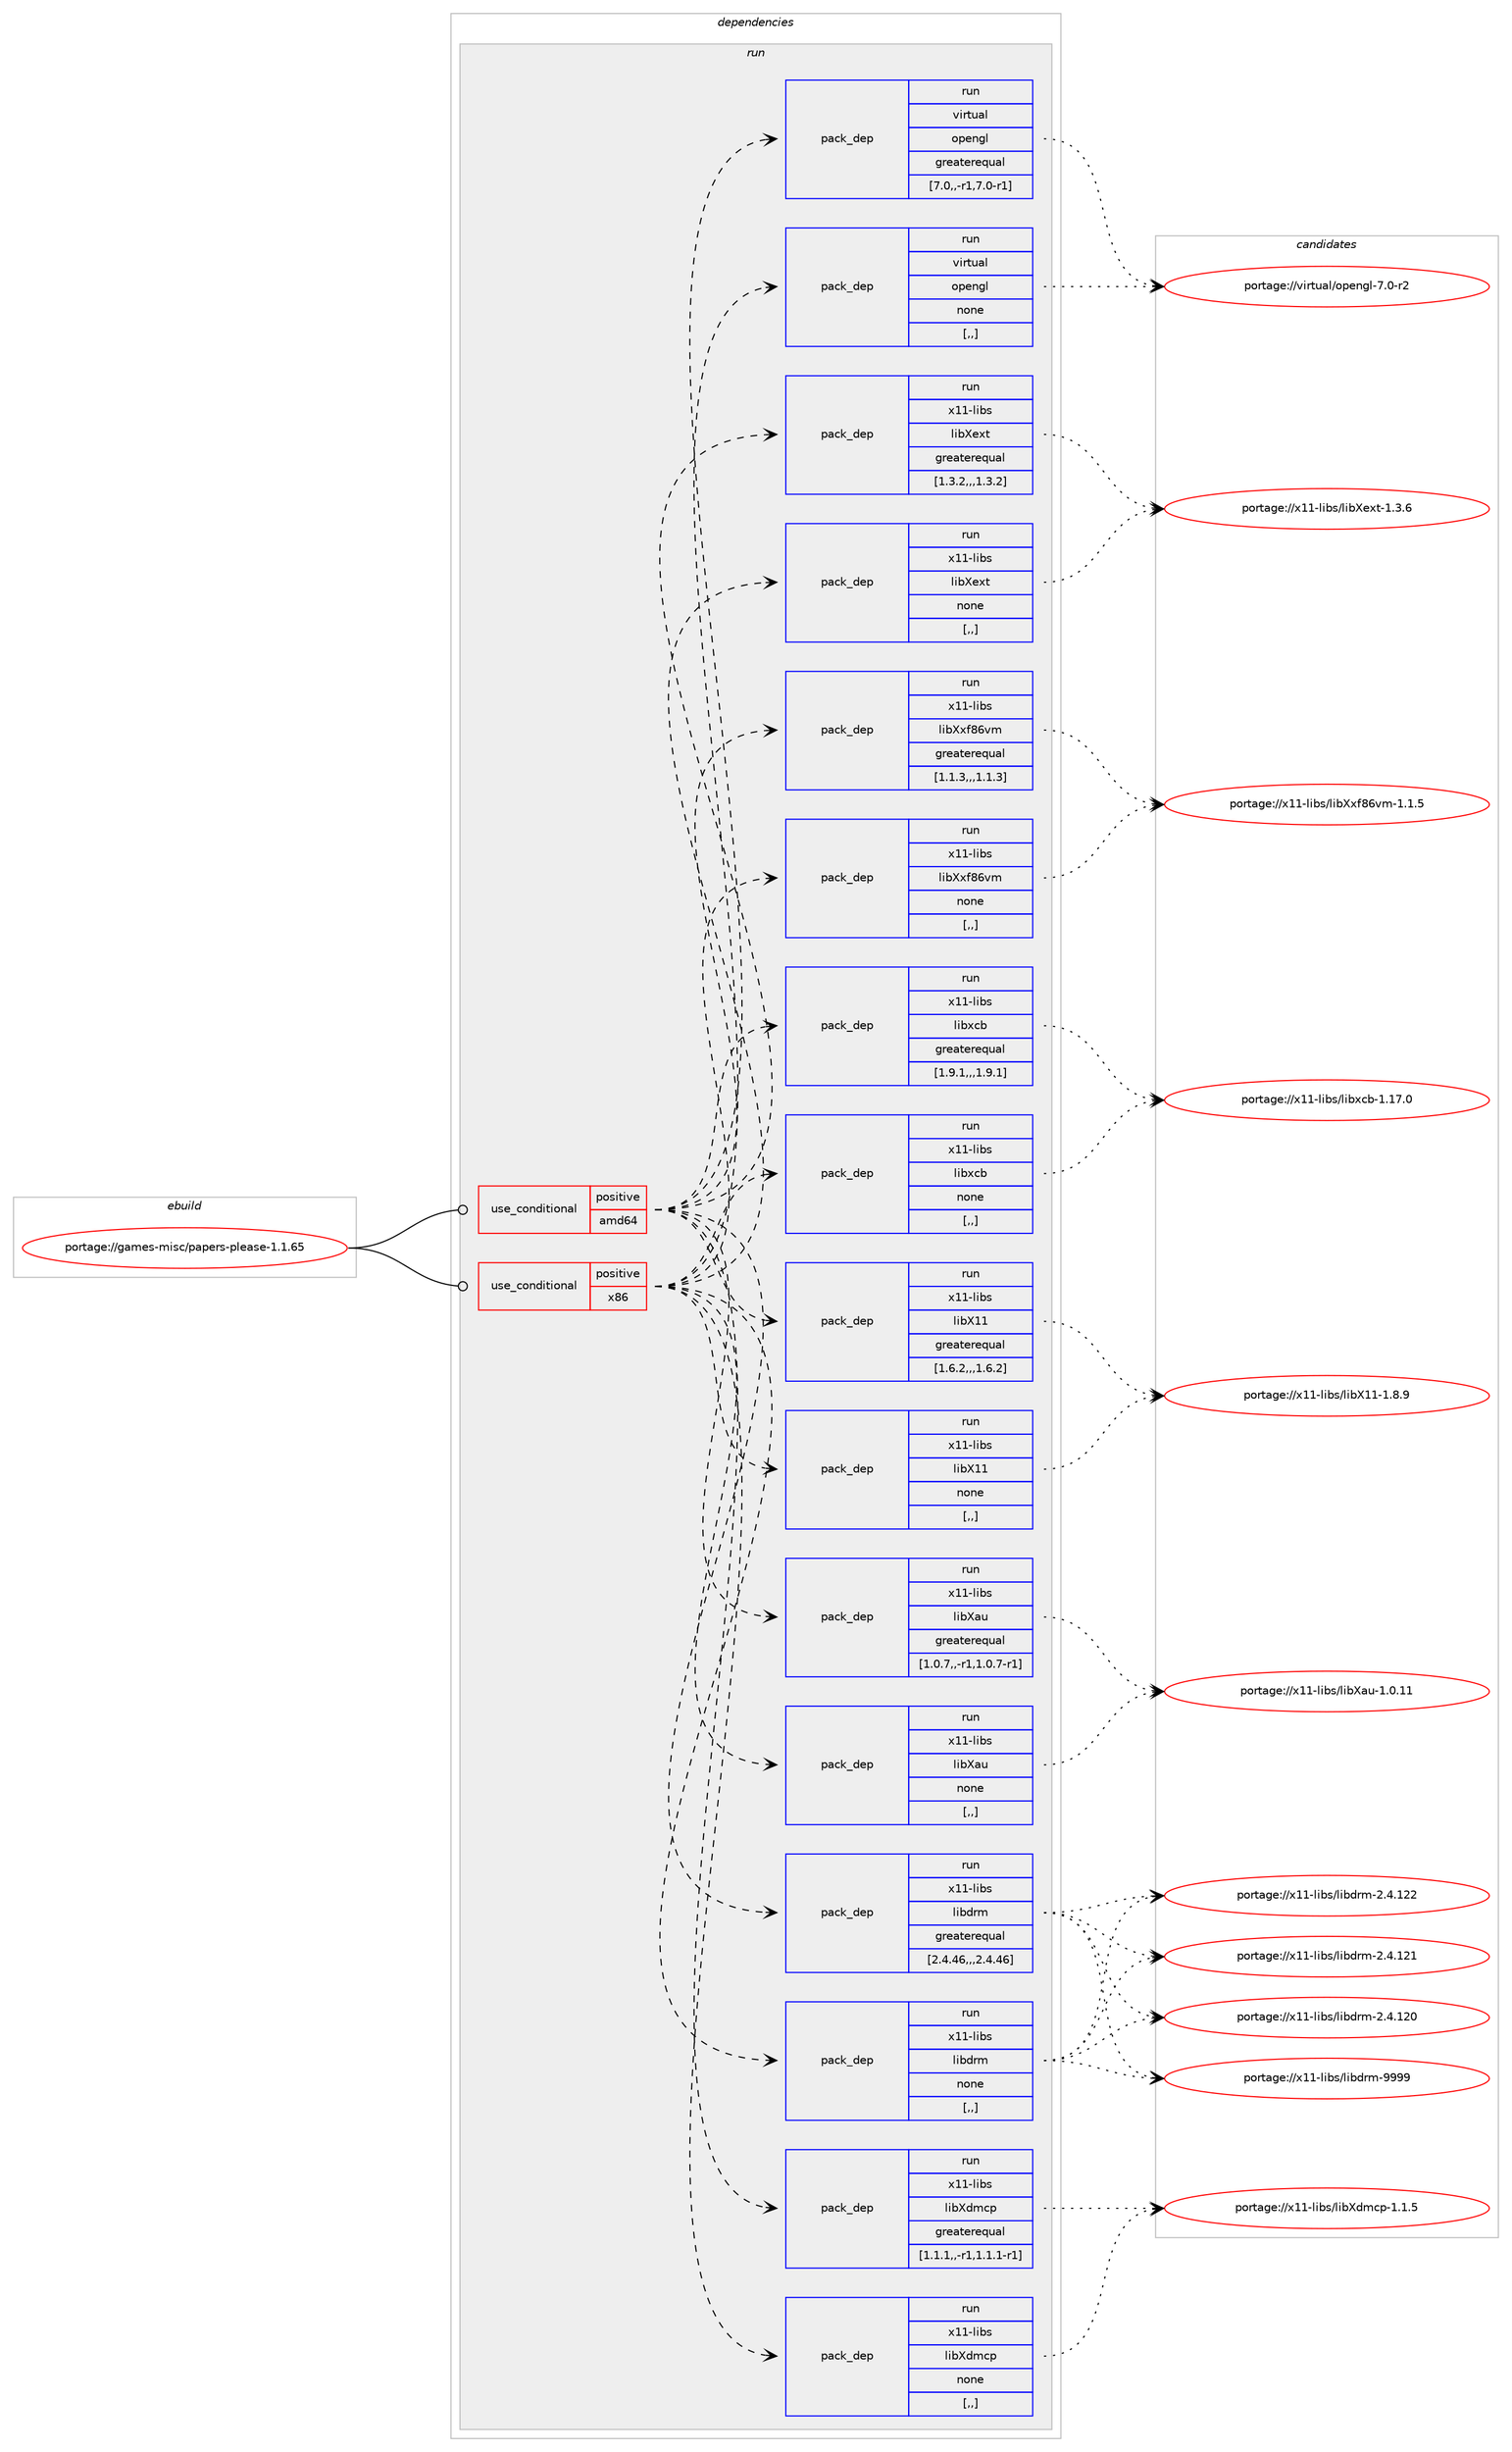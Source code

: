 digraph prolog {

# *************
# Graph options
# *************

newrank=true;
concentrate=true;
compound=true;
graph [rankdir=LR,fontname=Helvetica,fontsize=10,ranksep=1.5];#, ranksep=2.5, nodesep=0.2];
edge  [arrowhead=vee];
node  [fontname=Helvetica,fontsize=10];

# **********
# The ebuild
# **********

subgraph cluster_leftcol {
color=gray;
rank=same;
label=<<i>ebuild</i>>;
id [label="portage://games-misc/papers-please-1.1.65", color=red, width=4, href="../games-misc/papers-please-1.1.65.svg"];
}

# ****************
# The dependencies
# ****************

subgraph cluster_midcol {
color=gray;
label=<<i>dependencies</i>>;
subgraph cluster_compile {
fillcolor="#eeeeee";
style=filled;
label=<<i>compile</i>>;
}
subgraph cluster_compileandrun {
fillcolor="#eeeeee";
style=filled;
label=<<i>compile and run</i>>;
}
subgraph cluster_run {
fillcolor="#eeeeee";
style=filled;
label=<<i>run</i>>;
subgraph cond63858 {
dependency229942 [label=<<TABLE BORDER="0" CELLBORDER="1" CELLSPACING="0" CELLPADDING="4"><TR><TD ROWSPAN="3" CELLPADDING="10">use_conditional</TD></TR><TR><TD>positive</TD></TR><TR><TD>amd64</TD></TR></TABLE>>, shape=none, color=red];
subgraph pack164573 {
dependency229943 [label=<<TABLE BORDER="0" CELLBORDER="1" CELLSPACING="0" CELLPADDING="4" WIDTH="220"><TR><TD ROWSPAN="6" CELLPADDING="30">pack_dep</TD></TR><TR><TD WIDTH="110">run</TD></TR><TR><TD>x11-libs</TD></TR><TR><TD>libX11</TD></TR><TR><TD>greaterequal</TD></TR><TR><TD>[1.6.2,,,1.6.2]</TD></TR></TABLE>>, shape=none, color=blue];
}
dependency229942:e -> dependency229943:w [weight=20,style="dashed",arrowhead="vee"];
subgraph pack164574 {
dependency229944 [label=<<TABLE BORDER="0" CELLBORDER="1" CELLSPACING="0" CELLPADDING="4" WIDTH="220"><TR><TD ROWSPAN="6" CELLPADDING="30">pack_dep</TD></TR><TR><TD WIDTH="110">run</TD></TR><TR><TD>x11-libs</TD></TR><TR><TD>libXau</TD></TR><TR><TD>greaterequal</TD></TR><TR><TD>[1.0.7,,-r1,1.0.7-r1]</TD></TR></TABLE>>, shape=none, color=blue];
}
dependency229942:e -> dependency229944:w [weight=20,style="dashed",arrowhead="vee"];
subgraph pack164575 {
dependency229945 [label=<<TABLE BORDER="0" CELLBORDER="1" CELLSPACING="0" CELLPADDING="4" WIDTH="220"><TR><TD ROWSPAN="6" CELLPADDING="30">pack_dep</TD></TR><TR><TD WIDTH="110">run</TD></TR><TR><TD>x11-libs</TD></TR><TR><TD>libXdmcp</TD></TR><TR><TD>greaterequal</TD></TR><TR><TD>[1.1.1,,-r1,1.1.1-r1]</TD></TR></TABLE>>, shape=none, color=blue];
}
dependency229942:e -> dependency229945:w [weight=20,style="dashed",arrowhead="vee"];
subgraph pack164576 {
dependency229946 [label=<<TABLE BORDER="0" CELLBORDER="1" CELLSPACING="0" CELLPADDING="4" WIDTH="220"><TR><TD ROWSPAN="6" CELLPADDING="30">pack_dep</TD></TR><TR><TD WIDTH="110">run</TD></TR><TR><TD>x11-libs</TD></TR><TR><TD>libXext</TD></TR><TR><TD>greaterequal</TD></TR><TR><TD>[1.3.2,,,1.3.2]</TD></TR></TABLE>>, shape=none, color=blue];
}
dependency229942:e -> dependency229946:w [weight=20,style="dashed",arrowhead="vee"];
subgraph pack164577 {
dependency229947 [label=<<TABLE BORDER="0" CELLBORDER="1" CELLSPACING="0" CELLPADDING="4" WIDTH="220"><TR><TD ROWSPAN="6" CELLPADDING="30">pack_dep</TD></TR><TR><TD WIDTH="110">run</TD></TR><TR><TD>x11-libs</TD></TR><TR><TD>libXxf86vm</TD></TR><TR><TD>greaterequal</TD></TR><TR><TD>[1.1.3,,,1.1.3]</TD></TR></TABLE>>, shape=none, color=blue];
}
dependency229942:e -> dependency229947:w [weight=20,style="dashed",arrowhead="vee"];
subgraph pack164578 {
dependency229948 [label=<<TABLE BORDER="0" CELLBORDER="1" CELLSPACING="0" CELLPADDING="4" WIDTH="220"><TR><TD ROWSPAN="6" CELLPADDING="30">pack_dep</TD></TR><TR><TD WIDTH="110">run</TD></TR><TR><TD>x11-libs</TD></TR><TR><TD>libdrm</TD></TR><TR><TD>greaterequal</TD></TR><TR><TD>[2.4.46,,,2.4.46]</TD></TR></TABLE>>, shape=none, color=blue];
}
dependency229942:e -> dependency229948:w [weight=20,style="dashed",arrowhead="vee"];
subgraph pack164579 {
dependency229949 [label=<<TABLE BORDER="0" CELLBORDER="1" CELLSPACING="0" CELLPADDING="4" WIDTH="220"><TR><TD ROWSPAN="6" CELLPADDING="30">pack_dep</TD></TR><TR><TD WIDTH="110">run</TD></TR><TR><TD>x11-libs</TD></TR><TR><TD>libxcb</TD></TR><TR><TD>greaterequal</TD></TR><TR><TD>[1.9.1,,,1.9.1]</TD></TR></TABLE>>, shape=none, color=blue];
}
dependency229942:e -> dependency229949:w [weight=20,style="dashed",arrowhead="vee"];
subgraph pack164580 {
dependency229950 [label=<<TABLE BORDER="0" CELLBORDER="1" CELLSPACING="0" CELLPADDING="4" WIDTH="220"><TR><TD ROWSPAN="6" CELLPADDING="30">pack_dep</TD></TR><TR><TD WIDTH="110">run</TD></TR><TR><TD>virtual</TD></TR><TR><TD>opengl</TD></TR><TR><TD>greaterequal</TD></TR><TR><TD>[7.0,,-r1,7.0-r1]</TD></TR></TABLE>>, shape=none, color=blue];
}
dependency229942:e -> dependency229950:w [weight=20,style="dashed",arrowhead="vee"];
}
id:e -> dependency229942:w [weight=20,style="solid",arrowhead="odot"];
subgraph cond63859 {
dependency229951 [label=<<TABLE BORDER="0" CELLBORDER="1" CELLSPACING="0" CELLPADDING="4"><TR><TD ROWSPAN="3" CELLPADDING="10">use_conditional</TD></TR><TR><TD>positive</TD></TR><TR><TD>x86</TD></TR></TABLE>>, shape=none, color=red];
subgraph pack164581 {
dependency229952 [label=<<TABLE BORDER="0" CELLBORDER="1" CELLSPACING="0" CELLPADDING="4" WIDTH="220"><TR><TD ROWSPAN="6" CELLPADDING="30">pack_dep</TD></TR><TR><TD WIDTH="110">run</TD></TR><TR><TD>x11-libs</TD></TR><TR><TD>libX11</TD></TR><TR><TD>none</TD></TR><TR><TD>[,,]</TD></TR></TABLE>>, shape=none, color=blue];
}
dependency229951:e -> dependency229952:w [weight=20,style="dashed",arrowhead="vee"];
subgraph pack164582 {
dependency229953 [label=<<TABLE BORDER="0" CELLBORDER="1" CELLSPACING="0" CELLPADDING="4" WIDTH="220"><TR><TD ROWSPAN="6" CELLPADDING="30">pack_dep</TD></TR><TR><TD WIDTH="110">run</TD></TR><TR><TD>x11-libs</TD></TR><TR><TD>libXau</TD></TR><TR><TD>none</TD></TR><TR><TD>[,,]</TD></TR></TABLE>>, shape=none, color=blue];
}
dependency229951:e -> dependency229953:w [weight=20,style="dashed",arrowhead="vee"];
subgraph pack164583 {
dependency229954 [label=<<TABLE BORDER="0" CELLBORDER="1" CELLSPACING="0" CELLPADDING="4" WIDTH="220"><TR><TD ROWSPAN="6" CELLPADDING="30">pack_dep</TD></TR><TR><TD WIDTH="110">run</TD></TR><TR><TD>x11-libs</TD></TR><TR><TD>libXdmcp</TD></TR><TR><TD>none</TD></TR><TR><TD>[,,]</TD></TR></TABLE>>, shape=none, color=blue];
}
dependency229951:e -> dependency229954:w [weight=20,style="dashed",arrowhead="vee"];
subgraph pack164584 {
dependency229955 [label=<<TABLE BORDER="0" CELLBORDER="1" CELLSPACING="0" CELLPADDING="4" WIDTH="220"><TR><TD ROWSPAN="6" CELLPADDING="30">pack_dep</TD></TR><TR><TD WIDTH="110">run</TD></TR><TR><TD>x11-libs</TD></TR><TR><TD>libXext</TD></TR><TR><TD>none</TD></TR><TR><TD>[,,]</TD></TR></TABLE>>, shape=none, color=blue];
}
dependency229951:e -> dependency229955:w [weight=20,style="dashed",arrowhead="vee"];
subgraph pack164585 {
dependency229956 [label=<<TABLE BORDER="0" CELLBORDER="1" CELLSPACING="0" CELLPADDING="4" WIDTH="220"><TR><TD ROWSPAN="6" CELLPADDING="30">pack_dep</TD></TR><TR><TD WIDTH="110">run</TD></TR><TR><TD>x11-libs</TD></TR><TR><TD>libXxf86vm</TD></TR><TR><TD>none</TD></TR><TR><TD>[,,]</TD></TR></TABLE>>, shape=none, color=blue];
}
dependency229951:e -> dependency229956:w [weight=20,style="dashed",arrowhead="vee"];
subgraph pack164586 {
dependency229957 [label=<<TABLE BORDER="0" CELLBORDER="1" CELLSPACING="0" CELLPADDING="4" WIDTH="220"><TR><TD ROWSPAN="6" CELLPADDING="30">pack_dep</TD></TR><TR><TD WIDTH="110">run</TD></TR><TR><TD>x11-libs</TD></TR><TR><TD>libdrm</TD></TR><TR><TD>none</TD></TR><TR><TD>[,,]</TD></TR></TABLE>>, shape=none, color=blue];
}
dependency229951:e -> dependency229957:w [weight=20,style="dashed",arrowhead="vee"];
subgraph pack164587 {
dependency229958 [label=<<TABLE BORDER="0" CELLBORDER="1" CELLSPACING="0" CELLPADDING="4" WIDTH="220"><TR><TD ROWSPAN="6" CELLPADDING="30">pack_dep</TD></TR><TR><TD WIDTH="110">run</TD></TR><TR><TD>x11-libs</TD></TR><TR><TD>libxcb</TD></TR><TR><TD>none</TD></TR><TR><TD>[,,]</TD></TR></TABLE>>, shape=none, color=blue];
}
dependency229951:e -> dependency229958:w [weight=20,style="dashed",arrowhead="vee"];
subgraph pack164588 {
dependency229959 [label=<<TABLE BORDER="0" CELLBORDER="1" CELLSPACING="0" CELLPADDING="4" WIDTH="220"><TR><TD ROWSPAN="6" CELLPADDING="30">pack_dep</TD></TR><TR><TD WIDTH="110">run</TD></TR><TR><TD>virtual</TD></TR><TR><TD>opengl</TD></TR><TR><TD>none</TD></TR><TR><TD>[,,]</TD></TR></TABLE>>, shape=none, color=blue];
}
dependency229951:e -> dependency229959:w [weight=20,style="dashed",arrowhead="vee"];
}
id:e -> dependency229951:w [weight=20,style="solid",arrowhead="odot"];
}
}

# **************
# The candidates
# **************

subgraph cluster_choices {
rank=same;
color=gray;
label=<<i>candidates</i>>;

subgraph choice164573 {
color=black;
nodesep=1;
choice120494945108105981154710810598884949454946564657 [label="portage://x11-libs/libX11-1.8.9", color=red, width=4,href="../x11-libs/libX11-1.8.9.svg"];
dependency229943:e -> choice120494945108105981154710810598884949454946564657:w [style=dotted,weight="100"];
}
subgraph choice164574 {
color=black;
nodesep=1;
choice120494945108105981154710810598889711745494648464949 [label="portage://x11-libs/libXau-1.0.11", color=red, width=4,href="../x11-libs/libXau-1.0.11.svg"];
dependency229944:e -> choice120494945108105981154710810598889711745494648464949:w [style=dotted,weight="100"];
}
subgraph choice164575 {
color=black;
nodesep=1;
choice1204949451081059811547108105988810010999112454946494653 [label="portage://x11-libs/libXdmcp-1.1.5", color=red, width=4,href="../x11-libs/libXdmcp-1.1.5.svg"];
dependency229945:e -> choice1204949451081059811547108105988810010999112454946494653:w [style=dotted,weight="100"];
}
subgraph choice164576 {
color=black;
nodesep=1;
choice12049494510810598115471081059888101120116454946514654 [label="portage://x11-libs/libXext-1.3.6", color=red, width=4,href="../x11-libs/libXext-1.3.6.svg"];
dependency229946:e -> choice12049494510810598115471081059888101120116454946514654:w [style=dotted,weight="100"];
}
subgraph choice164577 {
color=black;
nodesep=1;
choice120494945108105981154710810598881201025654118109454946494653 [label="portage://x11-libs/libXxf86vm-1.1.5", color=red, width=4,href="../x11-libs/libXxf86vm-1.1.5.svg"];
dependency229947:e -> choice120494945108105981154710810598881201025654118109454946494653:w [style=dotted,weight="100"];
}
subgraph choice164578 {
color=black;
nodesep=1;
choice1204949451081059811547108105981001141094557575757 [label="portage://x11-libs/libdrm-9999", color=red, width=4,href="../x11-libs/libdrm-9999.svg"];
choice1204949451081059811547108105981001141094550465246495050 [label="portage://x11-libs/libdrm-2.4.122", color=red, width=4,href="../x11-libs/libdrm-2.4.122.svg"];
choice1204949451081059811547108105981001141094550465246495049 [label="portage://x11-libs/libdrm-2.4.121", color=red, width=4,href="../x11-libs/libdrm-2.4.121.svg"];
choice1204949451081059811547108105981001141094550465246495048 [label="portage://x11-libs/libdrm-2.4.120", color=red, width=4,href="../x11-libs/libdrm-2.4.120.svg"];
dependency229948:e -> choice1204949451081059811547108105981001141094557575757:w [style=dotted,weight="100"];
dependency229948:e -> choice1204949451081059811547108105981001141094550465246495050:w [style=dotted,weight="100"];
dependency229948:e -> choice1204949451081059811547108105981001141094550465246495049:w [style=dotted,weight="100"];
dependency229948:e -> choice1204949451081059811547108105981001141094550465246495048:w [style=dotted,weight="100"];
}
subgraph choice164579 {
color=black;
nodesep=1;
choice120494945108105981154710810598120999845494649554648 [label="portage://x11-libs/libxcb-1.17.0", color=red, width=4,href="../x11-libs/libxcb-1.17.0.svg"];
dependency229949:e -> choice120494945108105981154710810598120999845494649554648:w [style=dotted,weight="100"];
}
subgraph choice164580 {
color=black;
nodesep=1;
choice1181051141161179710847111112101110103108455546484511450 [label="portage://virtual/opengl-7.0-r2", color=red, width=4,href="../virtual/opengl-7.0-r2.svg"];
dependency229950:e -> choice1181051141161179710847111112101110103108455546484511450:w [style=dotted,weight="100"];
}
subgraph choice164581 {
color=black;
nodesep=1;
choice120494945108105981154710810598884949454946564657 [label="portage://x11-libs/libX11-1.8.9", color=red, width=4,href="../x11-libs/libX11-1.8.9.svg"];
dependency229952:e -> choice120494945108105981154710810598884949454946564657:w [style=dotted,weight="100"];
}
subgraph choice164582 {
color=black;
nodesep=1;
choice120494945108105981154710810598889711745494648464949 [label="portage://x11-libs/libXau-1.0.11", color=red, width=4,href="../x11-libs/libXau-1.0.11.svg"];
dependency229953:e -> choice120494945108105981154710810598889711745494648464949:w [style=dotted,weight="100"];
}
subgraph choice164583 {
color=black;
nodesep=1;
choice1204949451081059811547108105988810010999112454946494653 [label="portage://x11-libs/libXdmcp-1.1.5", color=red, width=4,href="../x11-libs/libXdmcp-1.1.5.svg"];
dependency229954:e -> choice1204949451081059811547108105988810010999112454946494653:w [style=dotted,weight="100"];
}
subgraph choice164584 {
color=black;
nodesep=1;
choice12049494510810598115471081059888101120116454946514654 [label="portage://x11-libs/libXext-1.3.6", color=red, width=4,href="../x11-libs/libXext-1.3.6.svg"];
dependency229955:e -> choice12049494510810598115471081059888101120116454946514654:w [style=dotted,weight="100"];
}
subgraph choice164585 {
color=black;
nodesep=1;
choice120494945108105981154710810598881201025654118109454946494653 [label="portage://x11-libs/libXxf86vm-1.1.5", color=red, width=4,href="../x11-libs/libXxf86vm-1.1.5.svg"];
dependency229956:e -> choice120494945108105981154710810598881201025654118109454946494653:w [style=dotted,weight="100"];
}
subgraph choice164586 {
color=black;
nodesep=1;
choice1204949451081059811547108105981001141094557575757 [label="portage://x11-libs/libdrm-9999", color=red, width=4,href="../x11-libs/libdrm-9999.svg"];
choice1204949451081059811547108105981001141094550465246495050 [label="portage://x11-libs/libdrm-2.4.122", color=red, width=4,href="../x11-libs/libdrm-2.4.122.svg"];
choice1204949451081059811547108105981001141094550465246495049 [label="portage://x11-libs/libdrm-2.4.121", color=red, width=4,href="../x11-libs/libdrm-2.4.121.svg"];
choice1204949451081059811547108105981001141094550465246495048 [label="portage://x11-libs/libdrm-2.4.120", color=red, width=4,href="../x11-libs/libdrm-2.4.120.svg"];
dependency229957:e -> choice1204949451081059811547108105981001141094557575757:w [style=dotted,weight="100"];
dependency229957:e -> choice1204949451081059811547108105981001141094550465246495050:w [style=dotted,weight="100"];
dependency229957:e -> choice1204949451081059811547108105981001141094550465246495049:w [style=dotted,weight="100"];
dependency229957:e -> choice1204949451081059811547108105981001141094550465246495048:w [style=dotted,weight="100"];
}
subgraph choice164587 {
color=black;
nodesep=1;
choice120494945108105981154710810598120999845494649554648 [label="portage://x11-libs/libxcb-1.17.0", color=red, width=4,href="../x11-libs/libxcb-1.17.0.svg"];
dependency229958:e -> choice120494945108105981154710810598120999845494649554648:w [style=dotted,weight="100"];
}
subgraph choice164588 {
color=black;
nodesep=1;
choice1181051141161179710847111112101110103108455546484511450 [label="portage://virtual/opengl-7.0-r2", color=red, width=4,href="../virtual/opengl-7.0-r2.svg"];
dependency229959:e -> choice1181051141161179710847111112101110103108455546484511450:w [style=dotted,weight="100"];
}
}

}
